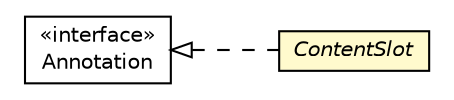 #!/usr/local/bin/dot
#
# Class diagram 
# Generated by UMLGraph version R5_6-24-gf6e263 (http://www.umlgraph.org/)
#

digraph G {
	edge [fontname="Helvetica",fontsize=10,labelfontname="Helvetica",labelfontsize=10];
	node [fontname="Helvetica",fontsize=10,shape=plaintext];
	nodesep=0.25;
	ranksep=0.5;
	rankdir=LR;
	// com.gwtplatform.mvp.client.annotations.ContentSlot
	c143387 [label=<<table title="com.gwtplatform.mvp.client.annotations.ContentSlot" border="0" cellborder="1" cellspacing="0" cellpadding="2" port="p" bgcolor="lemonChiffon" href="./ContentSlot.html">
		<tr><td><table border="0" cellspacing="0" cellpadding="1">
<tr><td align="center" balign="center"><font face="Helvetica-Oblique"> ContentSlot </font></td></tr>
		</table></td></tr>
		</table>>, URL="./ContentSlot.html", fontname="Helvetica", fontcolor="black", fontsize=10.0];
	//com.gwtplatform.mvp.client.annotations.ContentSlot implements java.lang.annotation.Annotation
	c143871:p -> c143387:p [dir=back,arrowtail=empty,style=dashed];
	// java.lang.annotation.Annotation
	c143871 [label=<<table title="java.lang.annotation.Annotation" border="0" cellborder="1" cellspacing="0" cellpadding="2" port="p" href="http://download.oracle.com/javase/6/docs/api/java/lang/annotation/Annotation.html">
		<tr><td><table border="0" cellspacing="0" cellpadding="1">
<tr><td align="center" balign="center"> &#171;interface&#187; </td></tr>
<tr><td align="center" balign="center"> Annotation </td></tr>
		</table></td></tr>
		</table>>, URL="http://download.oracle.com/javase/6/docs/api/java/lang/annotation/Annotation.html", fontname="Helvetica", fontcolor="black", fontsize=10.0];
}

